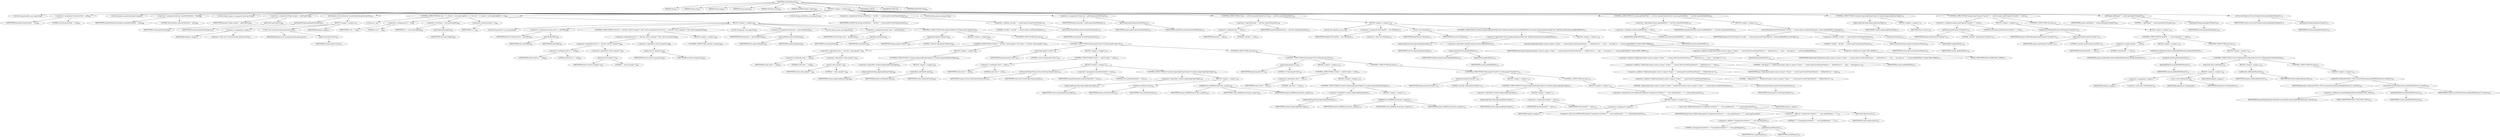 digraph "onStartElement" {  
"1330" [label = <(METHOD,onStartElement)<SUB>661</SUB>> ]
"1331" [label = <(PARAM,this)<SUB>661</SUB>> ]
"1332" [label = <(PARAM,String uri)<SUB>661</SUB>> ]
"1333" [label = <(PARAM,String tag)<SUB>661</SUB>> ]
"1334" [label = <(PARAM,String qname)<SUB>661</SUB>> ]
"1335" [label = <(PARAM,Attributes attrs)<SUB>662</SUB>> ]
"1336" [label = <(PARAM,AntXMLContext context)<SUB>663</SUB>> ]
"1337" [label = <(BLOCK,&lt;empty&gt;,&lt;empty&gt;)<SUB>664</SUB>> ]
"1338" [label = <(LOCAL,String baseDir: java.lang.String)> ]
"1339" [label = <(&lt;operator&gt;.assignment,String baseDir = null)<SUB>665</SUB>> ]
"1340" [label = <(IDENTIFIER,baseDir,String baseDir = null)<SUB>665</SUB>> ]
"1341" [label = <(LITERAL,null,String baseDir = null)<SUB>665</SUB>> ]
"1342" [label = <(LOCAL,boolean nameAttributeSet: boolean)> ]
"1343" [label = <(&lt;operator&gt;.assignment,boolean nameAttributeSet = false)<SUB>666</SUB>> ]
"1344" [label = <(IDENTIFIER,nameAttributeSet,boolean nameAttributeSet = false)<SUB>666</SUB>> ]
"1345" [label = <(LITERAL,false,boolean nameAttributeSet = false)<SUB>666</SUB>> ]
"1346" [label = <(LOCAL,Project project: org.apache.tools.ant.Project)> ]
"1347" [label = <(&lt;operator&gt;.assignment,Project project = getProject())<SUB>668</SUB>> ]
"1348" [label = <(IDENTIFIER,project,Project project = getProject())<SUB>668</SUB>> ]
"1349" [label = <(getProject,getProject())<SUB>668</SUB>> ]
"1350" [label = <(IDENTIFIER,context,getProject())<SUB>668</SUB>> ]
"1351" [label = <(setLocation,setLocation(new Location(context.getLocator())))<SUB>670</SUB>> ]
"1352" [label = <(getImplicitTarget,getImplicitTarget())<SUB>670</SUB>> ]
"1353" [label = <(IDENTIFIER,context,getImplicitTarget())<SUB>670</SUB>> ]
"1354" [label = <(BLOCK,&lt;empty&gt;,&lt;empty&gt;)<SUB>671</SUB>> ]
"1355" [label = <(&lt;operator&gt;.assignment,&lt;empty&gt;)> ]
"1356" [label = <(IDENTIFIER,$obj32,&lt;empty&gt;)> ]
"1357" [label = <(&lt;operator&gt;.alloc,new Location(context.getLocator()))<SUB>671</SUB>> ]
"1358" [label = <(&lt;init&gt;,new Location(context.getLocator()))<SUB>671</SUB>> ]
"1359" [label = <(IDENTIFIER,$obj32,new Location(context.getLocator()))> ]
"1360" [label = <(getLocator,getLocator())<SUB>671</SUB>> ]
"1361" [label = <(IDENTIFIER,context,getLocator())<SUB>671</SUB>> ]
"1362" [label = <(IDENTIFIER,$obj32,&lt;empty&gt;)> ]
"1363" [label = <(CONTROL_STRUCTURE,for (int i = 0; Some(i &lt; attrs.getLength()); i++),for (int i = 0; Some(i &lt; attrs.getLength()); i++))<SUB>684</SUB>> ]
"1364" [label = <(LOCAL,int i: int)> ]
"1365" [label = <(&lt;operator&gt;.assignment,int i = 0)<SUB>684</SUB>> ]
"1366" [label = <(IDENTIFIER,i,int i = 0)<SUB>684</SUB>> ]
"1367" [label = <(LITERAL,0,int i = 0)<SUB>684</SUB>> ]
"1368" [label = <(&lt;operator&gt;.lessThan,i &lt; attrs.getLength())<SUB>684</SUB>> ]
"1369" [label = <(IDENTIFIER,i,i &lt; attrs.getLength())<SUB>684</SUB>> ]
"1370" [label = <(getLength,getLength())<SUB>684</SUB>> ]
"1371" [label = <(IDENTIFIER,attrs,getLength())<SUB>684</SUB>> ]
"1372" [label = <(&lt;operator&gt;.postIncrement,i++)<SUB>684</SUB>> ]
"1373" [label = <(IDENTIFIER,i,i++)<SUB>684</SUB>> ]
"1374" [label = <(BLOCK,&lt;empty&gt;,&lt;empty&gt;)<SUB>684</SUB>> ]
"1375" [label = <(LOCAL,String attrUri: java.lang.String)> ]
"1376" [label = <(&lt;operator&gt;.assignment,String attrUri = getURI(i))<SUB>685</SUB>> ]
"1377" [label = <(IDENTIFIER,attrUri,String attrUri = getURI(i))<SUB>685</SUB>> ]
"1378" [label = <(getURI,getURI(i))<SUB>685</SUB>> ]
"1379" [label = <(IDENTIFIER,attrs,getURI(i))<SUB>685</SUB>> ]
"1380" [label = <(IDENTIFIER,i,getURI(i))<SUB>685</SUB>> ]
"1381" [label = <(CONTROL_STRUCTURE,if (attrUri != null &amp;&amp; !attrUri.equals(&quot;&quot;) &amp;&amp; !attrUri.equals(uri)),if (attrUri != null &amp;&amp; !attrUri.equals(&quot;&quot;) &amp;&amp; !attrUri.equals(uri)))<SUB>686</SUB>> ]
"1382" [label = <(&lt;operator&gt;.logicalAnd,attrUri != null &amp;&amp; !attrUri.equals(&quot;&quot;) &amp;&amp; !attrUri.equals(uri))<SUB>686</SUB>> ]
"1383" [label = <(&lt;operator&gt;.logicalAnd,attrUri != null &amp;&amp; !attrUri.equals(&quot;&quot;))<SUB>686</SUB>> ]
"1384" [label = <(&lt;operator&gt;.notEquals,attrUri != null)<SUB>686</SUB>> ]
"1385" [label = <(IDENTIFIER,attrUri,attrUri != null)<SUB>686</SUB>> ]
"1386" [label = <(LITERAL,null,attrUri != null)<SUB>686</SUB>> ]
"1387" [label = <(&lt;operator&gt;.logicalNot,!attrUri.equals(&quot;&quot;))<SUB>687</SUB>> ]
"1388" [label = <(equals,attrUri.equals(&quot;&quot;))<SUB>687</SUB>> ]
"1389" [label = <(IDENTIFIER,attrUri,attrUri.equals(&quot;&quot;))<SUB>687</SUB>> ]
"1390" [label = <(LITERAL,&quot;&quot;,attrUri.equals(&quot;&quot;))<SUB>687</SUB>> ]
"1391" [label = <(&lt;operator&gt;.logicalNot,!attrUri.equals(uri))<SUB>688</SUB>> ]
"1392" [label = <(equals,attrUri.equals(uri))<SUB>688</SUB>> ]
"1393" [label = <(IDENTIFIER,attrUri,attrUri.equals(uri))<SUB>688</SUB>> ]
"1394" [label = <(IDENTIFIER,uri,attrUri.equals(uri))<SUB>688</SUB>> ]
"1395" [label = <(BLOCK,&lt;empty&gt;,&lt;empty&gt;)<SUB>688</SUB>> ]
"1396" [label = <(CONTROL_STRUCTURE,continue;,continue;)<SUB>689</SUB>> ]
"1397" [label = <(LOCAL,String key: java.lang.String)> ]
"1398" [label = <(&lt;operator&gt;.assignment,String key = getLocalName(i))<SUB>691</SUB>> ]
"1399" [label = <(IDENTIFIER,key,String key = getLocalName(i))<SUB>691</SUB>> ]
"1400" [label = <(getLocalName,getLocalName(i))<SUB>691</SUB>> ]
"1401" [label = <(IDENTIFIER,attrs,getLocalName(i))<SUB>691</SUB>> ]
"1402" [label = <(IDENTIFIER,i,getLocalName(i))<SUB>691</SUB>> ]
"1403" [label = <(LOCAL,String value: java.lang.String)> ]
"1404" [label = <(&lt;operator&gt;.assignment,String value = getValue(i))<SUB>692</SUB>> ]
"1405" [label = <(IDENTIFIER,value,String value = getValue(i))<SUB>692</SUB>> ]
"1406" [label = <(getValue,getValue(i))<SUB>692</SUB>> ]
"1407" [label = <(IDENTIFIER,attrs,getValue(i))<SUB>692</SUB>> ]
"1408" [label = <(IDENTIFIER,i,getValue(i))<SUB>692</SUB>> ]
"1409" [label = <(CONTROL_STRUCTURE,if (key.equals(&quot;default&quot;)),if (key.equals(&quot;default&quot;)))<SUB>694</SUB>> ]
"1410" [label = <(equals,key.equals(&quot;default&quot;))<SUB>694</SUB>> ]
"1411" [label = <(IDENTIFIER,key,key.equals(&quot;default&quot;))<SUB>694</SUB>> ]
"1412" [label = <(LITERAL,&quot;default&quot;,key.equals(&quot;default&quot;))<SUB>694</SUB>> ]
"1413" [label = <(BLOCK,&lt;empty&gt;,&lt;empty&gt;)<SUB>694</SUB>> ]
"1414" [label = <(CONTROL_STRUCTURE,if (value != null &amp;&amp; !value.equals(&quot;&quot;)),if (value != null &amp;&amp; !value.equals(&quot;&quot;)))<SUB>695</SUB>> ]
"1415" [label = <(&lt;operator&gt;.logicalAnd,value != null &amp;&amp; !value.equals(&quot;&quot;))<SUB>695</SUB>> ]
"1416" [label = <(&lt;operator&gt;.notEquals,value != null)<SUB>695</SUB>> ]
"1417" [label = <(IDENTIFIER,value,value != null)<SUB>695</SUB>> ]
"1418" [label = <(LITERAL,null,value != null)<SUB>695</SUB>> ]
"1419" [label = <(&lt;operator&gt;.logicalNot,!value.equals(&quot;&quot;))<SUB>695</SUB>> ]
"1420" [label = <(equals,value.equals(&quot;&quot;))<SUB>695</SUB>> ]
"1421" [label = <(IDENTIFIER,value,value.equals(&quot;&quot;))<SUB>695</SUB>> ]
"1422" [label = <(LITERAL,&quot;&quot;,value.equals(&quot;&quot;))<SUB>695</SUB>> ]
"1423" [label = <(BLOCK,&lt;empty&gt;,&lt;empty&gt;)<SUB>695</SUB>> ]
"1424" [label = <(CONTROL_STRUCTURE,if (!context.isIgnoringProjectTag()),if (!context.isIgnoringProjectTag()))<SUB>696</SUB>> ]
"1425" [label = <(&lt;operator&gt;.logicalNot,!context.isIgnoringProjectTag())<SUB>696</SUB>> ]
"1426" [label = <(isIgnoringProjectTag,isIgnoringProjectTag())<SUB>696</SUB>> ]
"1427" [label = <(IDENTIFIER,context,isIgnoringProjectTag())<SUB>696</SUB>> ]
"1428" [label = <(BLOCK,&lt;empty&gt;,&lt;empty&gt;)<SUB>696</SUB>> ]
"1429" [label = <(setDefault,setDefault(value))<SUB>697</SUB>> ]
"1430" [label = <(IDENTIFIER,project,setDefault(value))<SUB>697</SUB>> ]
"1431" [label = <(IDENTIFIER,value,setDefault(value))<SUB>697</SUB>> ]
"1432" [label = <(CONTROL_STRUCTURE,else,else)<SUB>700</SUB>> ]
"1433" [label = <(CONTROL_STRUCTURE,if (key.equals(&quot;name&quot;)),if (key.equals(&quot;name&quot;)))<SUB>700</SUB>> ]
"1434" [label = <(equals,key.equals(&quot;name&quot;))<SUB>700</SUB>> ]
"1435" [label = <(IDENTIFIER,key,key.equals(&quot;name&quot;))<SUB>700</SUB>> ]
"1436" [label = <(LITERAL,&quot;name&quot;,key.equals(&quot;name&quot;))<SUB>700</SUB>> ]
"1437" [label = <(BLOCK,&lt;empty&gt;,&lt;empty&gt;)<SUB>700</SUB>> ]
"1438" [label = <(CONTROL_STRUCTURE,if (value != null),if (value != null))<SUB>701</SUB>> ]
"1439" [label = <(&lt;operator&gt;.notEquals,value != null)<SUB>701</SUB>> ]
"1440" [label = <(IDENTIFIER,value,value != null)<SUB>701</SUB>> ]
"1441" [label = <(LITERAL,null,value != null)<SUB>701</SUB>> ]
"1442" [label = <(BLOCK,&lt;empty&gt;,&lt;empty&gt;)<SUB>701</SUB>> ]
"1443" [label = <(setCurrentProjectName,setCurrentProjectName(value))<SUB>702</SUB>> ]
"1444" [label = <(IDENTIFIER,context,setCurrentProjectName(value))<SUB>702</SUB>> ]
"1445" [label = <(IDENTIFIER,value,setCurrentProjectName(value))<SUB>702</SUB>> ]
"1446" [label = <(&lt;operator&gt;.assignment,nameAttributeSet = true)<SUB>703</SUB>> ]
"1447" [label = <(IDENTIFIER,nameAttributeSet,nameAttributeSet = true)<SUB>703</SUB>> ]
"1448" [label = <(LITERAL,true,nameAttributeSet = true)<SUB>703</SUB>> ]
"1449" [label = <(CONTROL_STRUCTURE,if (!context.isIgnoringProjectTag()),if (!context.isIgnoringProjectTag()))<SUB>704</SUB>> ]
"1450" [label = <(&lt;operator&gt;.logicalNot,!context.isIgnoringProjectTag())<SUB>704</SUB>> ]
"1451" [label = <(isIgnoringProjectTag,isIgnoringProjectTag())<SUB>704</SUB>> ]
"1452" [label = <(IDENTIFIER,context,isIgnoringProjectTag())<SUB>704</SUB>> ]
"1453" [label = <(BLOCK,&lt;empty&gt;,&lt;empty&gt;)<SUB>704</SUB>> ]
"1454" [label = <(setName,setName(value))<SUB>705</SUB>> ]
"1455" [label = <(IDENTIFIER,project,setName(value))<SUB>705</SUB>> ]
"1456" [label = <(IDENTIFIER,value,setName(value))<SUB>705</SUB>> ]
"1457" [label = <(addReference,addReference(value, project))<SUB>706</SUB>> ]
"1458" [label = <(IDENTIFIER,project,addReference(value, project))<SUB>706</SUB>> ]
"1459" [label = <(IDENTIFIER,value,addReference(value, project))<SUB>706</SUB>> ]
"1460" [label = <(IDENTIFIER,project,addReference(value, project))<SUB>706</SUB>> ]
"1461" [label = <(CONTROL_STRUCTURE,else,else)<SUB>709</SUB>> ]
"1462" [label = <(CONTROL_STRUCTURE,if (key.equals(&quot;id&quot;)),if (key.equals(&quot;id&quot;)))<SUB>709</SUB>> ]
"1463" [label = <(equals,key.equals(&quot;id&quot;))<SUB>709</SUB>> ]
"1464" [label = <(IDENTIFIER,key,key.equals(&quot;id&quot;))<SUB>709</SUB>> ]
"1465" [label = <(LITERAL,&quot;id&quot;,key.equals(&quot;id&quot;))<SUB>709</SUB>> ]
"1466" [label = <(BLOCK,&lt;empty&gt;,&lt;empty&gt;)<SUB>709</SUB>> ]
"1467" [label = <(CONTROL_STRUCTURE,if (value != null),if (value != null))<SUB>710</SUB>> ]
"1468" [label = <(&lt;operator&gt;.notEquals,value != null)<SUB>710</SUB>> ]
"1469" [label = <(IDENTIFIER,value,value != null)<SUB>710</SUB>> ]
"1470" [label = <(LITERAL,null,value != null)<SUB>710</SUB>> ]
"1471" [label = <(BLOCK,&lt;empty&gt;,&lt;empty&gt;)<SUB>710</SUB>> ]
"1472" [label = <(CONTROL_STRUCTURE,if (!context.isIgnoringProjectTag()),if (!context.isIgnoringProjectTag()))<SUB>712</SUB>> ]
"1473" [label = <(&lt;operator&gt;.logicalNot,!context.isIgnoringProjectTag())<SUB>712</SUB>> ]
"1474" [label = <(isIgnoringProjectTag,isIgnoringProjectTag())<SUB>712</SUB>> ]
"1475" [label = <(IDENTIFIER,context,isIgnoringProjectTag())<SUB>712</SUB>> ]
"1476" [label = <(BLOCK,&lt;empty&gt;,&lt;empty&gt;)<SUB>712</SUB>> ]
"1477" [label = <(addReference,addReference(value, project))<SUB>713</SUB>> ]
"1478" [label = <(IDENTIFIER,project,addReference(value, project))<SUB>713</SUB>> ]
"1479" [label = <(IDENTIFIER,value,addReference(value, project))<SUB>713</SUB>> ]
"1480" [label = <(IDENTIFIER,project,addReference(value, project))<SUB>713</SUB>> ]
"1481" [label = <(CONTROL_STRUCTURE,else,else)<SUB>716</SUB>> ]
"1482" [label = <(CONTROL_STRUCTURE,if (key.equals(&quot;basedir&quot;)),if (key.equals(&quot;basedir&quot;)))<SUB>716</SUB>> ]
"1483" [label = <(equals,key.equals(&quot;basedir&quot;))<SUB>716</SUB>> ]
"1484" [label = <(IDENTIFIER,key,key.equals(&quot;basedir&quot;))<SUB>716</SUB>> ]
"1485" [label = <(LITERAL,&quot;basedir&quot;,key.equals(&quot;basedir&quot;))<SUB>716</SUB>> ]
"1486" [label = <(BLOCK,&lt;empty&gt;,&lt;empty&gt;)<SUB>716</SUB>> ]
"1487" [label = <(CONTROL_STRUCTURE,if (!context.isIgnoringProjectTag()),if (!context.isIgnoringProjectTag()))<SUB>717</SUB>> ]
"1488" [label = <(&lt;operator&gt;.logicalNot,!context.isIgnoringProjectTag())<SUB>717</SUB>> ]
"1489" [label = <(isIgnoringProjectTag,isIgnoringProjectTag())<SUB>717</SUB>> ]
"1490" [label = <(IDENTIFIER,context,isIgnoringProjectTag())<SUB>717</SUB>> ]
"1491" [label = <(BLOCK,&lt;empty&gt;,&lt;empty&gt;)<SUB>717</SUB>> ]
"1492" [label = <(&lt;operator&gt;.assignment,baseDir = value)<SUB>718</SUB>> ]
"1493" [label = <(IDENTIFIER,baseDir,baseDir = value)<SUB>718</SUB>> ]
"1494" [label = <(IDENTIFIER,value,baseDir = value)<SUB>718</SUB>> ]
"1495" [label = <(CONTROL_STRUCTURE,else,else)<SUB>720</SUB>> ]
"1496" [label = <(BLOCK,&lt;empty&gt;,&lt;empty&gt;)<SUB>720</SUB>> ]
"1497" [label = <(&lt;operator&gt;.throw,throw new SAXParseException(&quot;Unexpected attribute \&quot;&quot; + attrs.getQName(i) + &quot;\&quot;&quot;, context.getLocator());)<SUB>722</SUB>> ]
"1498" [label = <(BLOCK,&lt;empty&gt;,&lt;empty&gt;)<SUB>722</SUB>> ]
"1499" [label = <(&lt;operator&gt;.assignment,&lt;empty&gt;)> ]
"1500" [label = <(IDENTIFIER,$obj33,&lt;empty&gt;)> ]
"1501" [label = <(&lt;operator&gt;.alloc,new SAXParseException(&quot;Unexpected attribute \&quot;&quot; + attrs.getQName(i) + &quot;\&quot;&quot;, context.getLocator()))<SUB>722</SUB>> ]
"1502" [label = <(&lt;init&gt;,new SAXParseException(&quot;Unexpected attribute \&quot;&quot; + attrs.getQName(i) + &quot;\&quot;&quot;, context.getLocator()))<SUB>722</SUB>> ]
"1503" [label = <(IDENTIFIER,$obj33,new SAXParseException(&quot;Unexpected attribute \&quot;&quot; + attrs.getQName(i) + &quot;\&quot;&quot;, context.getLocator()))> ]
"1504" [label = <(&lt;operator&gt;.addition,&quot;Unexpected attribute \&quot;&quot; + attrs.getQName(i) + &quot;\&quot;&quot;)<SUB>722</SUB>> ]
"1505" [label = <(&lt;operator&gt;.addition,&quot;Unexpected attribute \&quot;&quot; + attrs.getQName(i))<SUB>722</SUB>> ]
"1506" [label = <(LITERAL,&quot;Unexpected attribute \&quot;&quot;,&quot;Unexpected attribute \&quot;&quot; + attrs.getQName(i))<SUB>722</SUB>> ]
"1507" [label = <(getQName,getQName(i))<SUB>723</SUB>> ]
"1508" [label = <(IDENTIFIER,attrs,getQName(i))<SUB>723</SUB>> ]
"1509" [label = <(IDENTIFIER,i,getQName(i))<SUB>723</SUB>> ]
"1510" [label = <(LITERAL,&quot;\&quot;&quot;,&quot;Unexpected attribute \&quot;&quot; + attrs.getQName(i) + &quot;\&quot;&quot;)<SUB>723</SUB>> ]
"1511" [label = <(getLocator,getLocator())<SUB>723</SUB>> ]
"1512" [label = <(IDENTIFIER,context,getLocator())<SUB>723</SUB>> ]
"1513" [label = <(IDENTIFIER,$obj33,&lt;empty&gt;)> ]
"1514" [label = <(LOCAL,String antFileProp: java.lang.String)> ]
"1515" [label = <(&lt;operator&gt;.assignment,String antFileProp = &quot;ant.file.&quot; + context.getCurrentProjectName())<SUB>728</SUB>> ]
"1516" [label = <(IDENTIFIER,antFileProp,String antFileProp = &quot;ant.file.&quot; + context.getCurrentProjectName())<SUB>728</SUB>> ]
"1517" [label = <(&lt;operator&gt;.addition,&quot;ant.file.&quot; + context.getCurrentProjectName())<SUB>728</SUB>> ]
"1518" [label = <(LITERAL,&quot;ant.file.&quot;,&quot;ant.file.&quot; + context.getCurrentProjectName())<SUB>728</SUB>> ]
"1519" [label = <(getCurrentProjectName,getCurrentProjectName())<SUB>728</SUB>> ]
"1520" [label = <(IDENTIFIER,context,getCurrentProjectName())<SUB>728</SUB>> ]
"1521" [label = <(LOCAL,String dup: java.lang.String)> ]
"1522" [label = <(&lt;operator&gt;.assignment,String dup = getProperty(antFileProp))<SUB>729</SUB>> ]
"1523" [label = <(IDENTIFIER,dup,String dup = getProperty(antFileProp))<SUB>729</SUB>> ]
"1524" [label = <(getProperty,getProperty(antFileProp))<SUB>729</SUB>> ]
"1525" [label = <(IDENTIFIER,project,getProperty(antFileProp))<SUB>729</SUB>> ]
"1526" [label = <(IDENTIFIER,antFileProp,getProperty(antFileProp))<SUB>729</SUB>> ]
"1527" [label = <(CONTROL_STRUCTURE,if (dup != null &amp;&amp; nameAttributeSet),if (dup != null &amp;&amp; nameAttributeSet))<SUB>730</SUB>> ]
"1528" [label = <(&lt;operator&gt;.logicalAnd,dup != null &amp;&amp; nameAttributeSet)<SUB>730</SUB>> ]
"1529" [label = <(&lt;operator&gt;.notEquals,dup != null)<SUB>730</SUB>> ]
"1530" [label = <(IDENTIFIER,dup,dup != null)<SUB>730</SUB>> ]
"1531" [label = <(LITERAL,null,dup != null)<SUB>730</SUB>> ]
"1532" [label = <(IDENTIFIER,nameAttributeSet,dup != null &amp;&amp; nameAttributeSet)<SUB>730</SUB>> ]
"1533" [label = <(BLOCK,&lt;empty&gt;,&lt;empty&gt;)<SUB>730</SUB>> ]
"88" [label = <(LOCAL,File dupFile: java.io.File)> ]
"1534" [label = <(&lt;operator&gt;.assignment,File dupFile = new File(dup))<SUB>731</SUB>> ]
"1535" [label = <(IDENTIFIER,dupFile,File dupFile = new File(dup))<SUB>731</SUB>> ]
"1536" [label = <(&lt;operator&gt;.alloc,new File(dup))<SUB>731</SUB>> ]
"1537" [label = <(&lt;init&gt;,new File(dup))<SUB>731</SUB>> ]
"87" [label = <(IDENTIFIER,dupFile,new File(dup))<SUB>731</SUB>> ]
"1538" [label = <(IDENTIFIER,dup,new File(dup))<SUB>731</SUB>> ]
"1539" [label = <(CONTROL_STRUCTURE,if (context.isIgnoringProjectTag() &amp;&amp; !dupFile.equals(context.getBuildFile())),if (context.isIgnoringProjectTag() &amp;&amp; !dupFile.equals(context.getBuildFile())))<SUB>732</SUB>> ]
"1540" [label = <(&lt;operator&gt;.logicalAnd,context.isIgnoringProjectTag() &amp;&amp; !dupFile.equals(context.getBuildFile()))<SUB>732</SUB>> ]
"1541" [label = <(isIgnoringProjectTag,isIgnoringProjectTag())<SUB>732</SUB>> ]
"1542" [label = <(IDENTIFIER,context,isIgnoringProjectTag())<SUB>732</SUB>> ]
"1543" [label = <(&lt;operator&gt;.logicalNot,!dupFile.equals(context.getBuildFile()))<SUB>733</SUB>> ]
"1544" [label = <(equals,equals(context.getBuildFile()))<SUB>733</SUB>> ]
"1545" [label = <(IDENTIFIER,dupFile,equals(context.getBuildFile()))<SUB>733</SUB>> ]
"1546" [label = <(getBuildFile,getBuildFile())<SUB>733</SUB>> ]
"1547" [label = <(IDENTIFIER,context,getBuildFile())<SUB>733</SUB>> ]
"1548" [label = <(BLOCK,&lt;empty&gt;,&lt;empty&gt;)<SUB>733</SUB>> ]
"1549" [label = <(log,log(&quot;Duplicated project name in import. Project &quot; + context.getCurrentProjectName() + &quot; defined first in &quot; + dup + &quot; and again in &quot; + context.getBuildFile(), Project.MSG_WARN))<SUB>734</SUB>> ]
"1550" [label = <(IDENTIFIER,project,log(&quot;Duplicated project name in import. Project &quot; + context.getCurrentProjectName() + &quot; defined first in &quot; + dup + &quot; and again in &quot; + context.getBuildFile(), Project.MSG_WARN))<SUB>734</SUB>> ]
"1551" [label = <(&lt;operator&gt;.addition,&quot;Duplicated project name in import. Project &quot; + context.getCurrentProjectName() + &quot; defined first in &quot; + dup + &quot; and again in &quot; + context.getBuildFile())<SUB>734</SUB>> ]
"1552" [label = <(&lt;operator&gt;.addition,&quot;Duplicated project name in import. Project &quot; + context.getCurrentProjectName() + &quot; defined first in &quot; + dup + &quot; and again in &quot;)<SUB>734</SUB>> ]
"1553" [label = <(&lt;operator&gt;.addition,&quot;Duplicated project name in import. Project &quot; + context.getCurrentProjectName() + &quot; defined first in &quot; + dup)<SUB>734</SUB>> ]
"1554" [label = <(&lt;operator&gt;.addition,&quot;Duplicated project name in import. Project &quot; + context.getCurrentProjectName() + &quot; defined first in &quot;)<SUB>734</SUB>> ]
"1555" [label = <(&lt;operator&gt;.addition,&quot;Duplicated project name in import. Project &quot; + context.getCurrentProjectName())<SUB>734</SUB>> ]
"1556" [label = <(LITERAL,&quot;Duplicated project name in import. Project &quot;,&quot;Duplicated project name in import. Project &quot; + context.getCurrentProjectName())<SUB>734</SUB>> ]
"1557" [label = <(getCurrentProjectName,getCurrentProjectName())<SUB>735</SUB>> ]
"1558" [label = <(IDENTIFIER,context,getCurrentProjectName())<SUB>735</SUB>> ]
"1559" [label = <(LITERAL,&quot; defined first in &quot;,&quot;Duplicated project name in import. Project &quot; + context.getCurrentProjectName() + &quot; defined first in &quot;)<SUB>735</SUB>> ]
"1560" [label = <(IDENTIFIER,dup,&quot;Duplicated project name in import. Project &quot; + context.getCurrentProjectName() + &quot; defined first in &quot; + dup)<SUB>736</SUB>> ]
"1561" [label = <(LITERAL,&quot; and again in &quot;,&quot;Duplicated project name in import. Project &quot; + context.getCurrentProjectName() + &quot; defined first in &quot; + dup + &quot; and again in &quot;)<SUB>736</SUB>> ]
"1562" [label = <(getBuildFile,getBuildFile())<SUB>736</SUB>> ]
"1563" [label = <(IDENTIFIER,context,getBuildFile())<SUB>736</SUB>> ]
"1564" [label = <(&lt;operator&gt;.fieldAccess,Project.MSG_WARN)<SUB>737</SUB>> ]
"1565" [label = <(IDENTIFIER,Project,log(&quot;Duplicated project name in import. Project &quot; + context.getCurrentProjectName() + &quot; defined first in &quot; + dup + &quot; and again in &quot; + context.getBuildFile(), Project.MSG_WARN))<SUB>737</SUB>> ]
"1566" [label = <(FIELD_IDENTIFIER,MSG_WARN,MSG_WARN)<SUB>737</SUB>> ]
"1567" [label = <(CONTROL_STRUCTURE,if (context.getBuildFile() != null &amp;&amp; nameAttributeSet),if (context.getBuildFile() != null &amp;&amp; nameAttributeSet))<SUB>741</SUB>> ]
"1568" [label = <(&lt;operator&gt;.logicalAnd,context.getBuildFile() != null &amp;&amp; nameAttributeSet)<SUB>741</SUB>> ]
"1569" [label = <(&lt;operator&gt;.notEquals,context.getBuildFile() != null)<SUB>741</SUB>> ]
"1570" [label = <(getBuildFile,getBuildFile())<SUB>741</SUB>> ]
"1571" [label = <(IDENTIFIER,context,getBuildFile())<SUB>741</SUB>> ]
"1572" [label = <(LITERAL,null,context.getBuildFile() != null)<SUB>741</SUB>> ]
"1573" [label = <(IDENTIFIER,nameAttributeSet,context.getBuildFile() != null &amp;&amp; nameAttributeSet)<SUB>741</SUB>> ]
"1574" [label = <(BLOCK,&lt;empty&gt;,&lt;empty&gt;)<SUB>741</SUB>> ]
"1575" [label = <(setUserProperty,setUserProperty(&quot;ant.file.&quot; + context.getCurrentProjectName(), context.getBuildFile().toString()))<SUB>742</SUB>> ]
"1576" [label = <(IDENTIFIER,project,setUserProperty(&quot;ant.file.&quot; + context.getCurrentProjectName(), context.getBuildFile().toString()))<SUB>742</SUB>> ]
"1577" [label = <(&lt;operator&gt;.addition,&quot;ant.file.&quot; + context.getCurrentProjectName())<SUB>742</SUB>> ]
"1578" [label = <(LITERAL,&quot;ant.file.&quot;,&quot;ant.file.&quot; + context.getCurrentProjectName())<SUB>742</SUB>> ]
"1579" [label = <(getCurrentProjectName,getCurrentProjectName())<SUB>743</SUB>> ]
"1580" [label = <(IDENTIFIER,context,getCurrentProjectName())<SUB>743</SUB>> ]
"1581" [label = <(toString,toString())<SUB>744</SUB>> ]
"1582" [label = <(getBuildFile,getBuildFile())<SUB>744</SUB>> ]
"1583" [label = <(IDENTIFIER,context,getBuildFile())<SUB>744</SUB>> ]
"1584" [label = <(CONTROL_STRUCTURE,if (context.isIgnoringProjectTag()),if (context.isIgnoringProjectTag()))<SUB>747</SUB>> ]
"1585" [label = <(isIgnoringProjectTag,isIgnoringProjectTag())<SUB>747</SUB>> ]
"1586" [label = <(IDENTIFIER,context,isIgnoringProjectTag())<SUB>747</SUB>> ]
"1587" [label = <(BLOCK,&lt;empty&gt;,&lt;empty&gt;)<SUB>747</SUB>> ]
"1588" [label = <(RETURN,return;,return;)<SUB>749</SUB>> ]
"1589" [label = <(CONTROL_STRUCTURE,if (project.getProperty(&quot;basedir&quot;) != null),if (project.getProperty(&quot;basedir&quot;) != null))<SUB>752</SUB>> ]
"1590" [label = <(&lt;operator&gt;.notEquals,project.getProperty(&quot;basedir&quot;) != null)<SUB>752</SUB>> ]
"1591" [label = <(getProperty,getProperty(&quot;basedir&quot;))<SUB>752</SUB>> ]
"1592" [label = <(IDENTIFIER,project,getProperty(&quot;basedir&quot;))<SUB>752</SUB>> ]
"1593" [label = <(LITERAL,&quot;basedir&quot;,getProperty(&quot;basedir&quot;))<SUB>752</SUB>> ]
"1594" [label = <(LITERAL,null,project.getProperty(&quot;basedir&quot;) != null)<SUB>752</SUB>> ]
"1595" [label = <(BLOCK,&lt;empty&gt;,&lt;empty&gt;)<SUB>752</SUB>> ]
"1596" [label = <(setBasedir,setBasedir(project.getProperty(&quot;basedir&quot;)))<SUB>753</SUB>> ]
"1597" [label = <(IDENTIFIER,project,setBasedir(project.getProperty(&quot;basedir&quot;)))<SUB>753</SUB>> ]
"1598" [label = <(getProperty,getProperty(&quot;basedir&quot;))<SUB>753</SUB>> ]
"1599" [label = <(IDENTIFIER,project,getProperty(&quot;basedir&quot;))<SUB>753</SUB>> ]
"1600" [label = <(LITERAL,&quot;basedir&quot;,getProperty(&quot;basedir&quot;))<SUB>753</SUB>> ]
"1601" [label = <(CONTROL_STRUCTURE,else,else)<SUB>754</SUB>> ]
"1602" [label = <(BLOCK,&lt;empty&gt;,&lt;empty&gt;)<SUB>754</SUB>> ]
"1603" [label = <(CONTROL_STRUCTURE,if (baseDir == null),if (baseDir == null))<SUB>756</SUB>> ]
"1604" [label = <(&lt;operator&gt;.equals,baseDir == null)<SUB>756</SUB>> ]
"1605" [label = <(IDENTIFIER,baseDir,baseDir == null)<SUB>756</SUB>> ]
"1606" [label = <(LITERAL,null,baseDir == null)<SUB>756</SUB>> ]
"1607" [label = <(BLOCK,&lt;empty&gt;,&lt;empty&gt;)<SUB>756</SUB>> ]
"1608" [label = <(setBasedir,setBasedir(context.getBuildFileParent().getAbsolutePath()))<SUB>757</SUB>> ]
"1609" [label = <(IDENTIFIER,project,setBasedir(context.getBuildFileParent().getAbsolutePath()))<SUB>757</SUB>> ]
"1610" [label = <(getAbsolutePath,getAbsolutePath())<SUB>757</SUB>> ]
"1611" [label = <(getBuildFileParent,getBuildFileParent())<SUB>757</SUB>> ]
"1612" [label = <(IDENTIFIER,context,getBuildFileParent())<SUB>757</SUB>> ]
"1613" [label = <(CONTROL_STRUCTURE,else,else)<SUB>758</SUB>> ]
"1614" [label = <(BLOCK,&lt;empty&gt;,&lt;empty&gt;)<SUB>758</SUB>> ]
"1615" [label = <(CONTROL_STRUCTURE,if ((new File(baseDir)).isAbsolute()),if ((new File(baseDir)).isAbsolute()))<SUB>760</SUB>> ]
"1616" [label = <(isAbsolute,this.isAbsolute())<SUB>760</SUB>> ]
"1617" [label = <(BLOCK,&lt;empty&gt;,&lt;empty&gt;)<SUB>760</SUB>> ]
"1618" [label = <(&lt;operator&gt;.assignment,&lt;empty&gt;)> ]
"1619" [label = <(IDENTIFIER,$obj35,&lt;empty&gt;)> ]
"1620" [label = <(&lt;operator&gt;.alloc,new File(baseDir))<SUB>760</SUB>> ]
"1621" [label = <(&lt;init&gt;,new File(baseDir))<SUB>760</SUB>> ]
"1622" [label = <(IDENTIFIER,$obj35,new File(baseDir))> ]
"1623" [label = <(IDENTIFIER,baseDir,new File(baseDir))<SUB>760</SUB>> ]
"1624" [label = <(IDENTIFIER,$obj35,&lt;empty&gt;)> ]
"1625" [label = <(BLOCK,&lt;empty&gt;,&lt;empty&gt;)<SUB>760</SUB>> ]
"1626" [label = <(setBasedir,setBasedir(baseDir))<SUB>761</SUB>> ]
"1627" [label = <(IDENTIFIER,project,setBasedir(baseDir))<SUB>761</SUB>> ]
"1628" [label = <(IDENTIFIER,baseDir,setBasedir(baseDir))<SUB>761</SUB>> ]
"1629" [label = <(CONTROL_STRUCTURE,else,else)<SUB>762</SUB>> ]
"1630" [label = <(BLOCK,&lt;empty&gt;,&lt;empty&gt;)<SUB>762</SUB>> ]
"1631" [label = <(setBaseDir,setBaseDir(FILE_UTILS.resolveFile(context.getBuildFileParent(), baseDir)))<SUB>763</SUB>> ]
"1632" [label = <(IDENTIFIER,project,setBaseDir(FILE_UTILS.resolveFile(context.getBuildFileParent(), baseDir)))<SUB>763</SUB>> ]
"1633" [label = <(resolveFile,resolveFile(context.getBuildFileParent(), baseDir))<SUB>763</SUB>> ]
"1634" [label = <(&lt;operator&gt;.fieldAccess,ProjectHelper2$ProjectHandler.FILE_UTILS)<SUB>763</SUB>> ]
"1635" [label = <(IDENTIFIER,ProjectHelper2$ProjectHandler,resolveFile(context.getBuildFileParent(), baseDir))<SUB>763</SUB>> ]
"1636" [label = <(FIELD_IDENTIFIER,FILE_UTILS,FILE_UTILS)<SUB>763</SUB>> ]
"1637" [label = <(getBuildFileParent,getBuildFileParent())<SUB>764</SUB>> ]
"1638" [label = <(IDENTIFIER,context,getBuildFileParent())<SUB>764</SUB>> ]
"1639" [label = <(IDENTIFIER,baseDir,resolveFile(context.getBuildFileParent(), baseDir))<SUB>764</SUB>> ]
"1640" [label = <(addTarget,addTarget(&quot;&quot;, context.getImplicitTarget()))<SUB>769</SUB>> ]
"1641" [label = <(IDENTIFIER,project,addTarget(&quot;&quot;, context.getImplicitTarget()))<SUB>769</SUB>> ]
"1642" [label = <(LITERAL,&quot;&quot;,addTarget(&quot;&quot;, context.getImplicitTarget()))<SUB>769</SUB>> ]
"1643" [label = <(getImplicitTarget,getImplicitTarget())<SUB>769</SUB>> ]
"1644" [label = <(IDENTIFIER,context,getImplicitTarget())<SUB>769</SUB>> ]
"1645" [label = <(setCurrentTarget,setCurrentTarget(context.getImplicitTarget()))<SUB>770</SUB>> ]
"1646" [label = <(IDENTIFIER,context,setCurrentTarget(context.getImplicitTarget()))<SUB>770</SUB>> ]
"1647" [label = <(getImplicitTarget,getImplicitTarget())<SUB>770</SUB>> ]
"1648" [label = <(IDENTIFIER,context,getImplicitTarget())<SUB>770</SUB>> ]
"1649" [label = <(MODIFIER,PUBLIC)> ]
"1650" [label = <(MODIFIER,VIRTUAL)> ]
"1651" [label = <(METHOD_RETURN,void)<SUB>661</SUB>> ]
  "1330" -> "1331" 
  "1330" -> "1332" 
  "1330" -> "1333" 
  "1330" -> "1334" 
  "1330" -> "1335" 
  "1330" -> "1336" 
  "1330" -> "1337" 
  "1330" -> "1649" 
  "1330" -> "1650" 
  "1330" -> "1651" 
  "1337" -> "1338" 
  "1337" -> "1339" 
  "1337" -> "1342" 
  "1337" -> "1343" 
  "1337" -> "1346" 
  "1337" -> "1347" 
  "1337" -> "1351" 
  "1337" -> "1363" 
  "1337" -> "1514" 
  "1337" -> "1515" 
  "1337" -> "1521" 
  "1337" -> "1522" 
  "1337" -> "1527" 
  "1337" -> "1567" 
  "1337" -> "1584" 
  "1337" -> "1589" 
  "1337" -> "1640" 
  "1337" -> "1645" 
  "1339" -> "1340" 
  "1339" -> "1341" 
  "1343" -> "1344" 
  "1343" -> "1345" 
  "1347" -> "1348" 
  "1347" -> "1349" 
  "1349" -> "1350" 
  "1351" -> "1352" 
  "1351" -> "1354" 
  "1352" -> "1353" 
  "1354" -> "1355" 
  "1354" -> "1358" 
  "1354" -> "1362" 
  "1355" -> "1356" 
  "1355" -> "1357" 
  "1358" -> "1359" 
  "1358" -> "1360" 
  "1360" -> "1361" 
  "1363" -> "1364" 
  "1363" -> "1365" 
  "1363" -> "1368" 
  "1363" -> "1372" 
  "1363" -> "1374" 
  "1365" -> "1366" 
  "1365" -> "1367" 
  "1368" -> "1369" 
  "1368" -> "1370" 
  "1370" -> "1371" 
  "1372" -> "1373" 
  "1374" -> "1375" 
  "1374" -> "1376" 
  "1374" -> "1381" 
  "1374" -> "1397" 
  "1374" -> "1398" 
  "1374" -> "1403" 
  "1374" -> "1404" 
  "1374" -> "1409" 
  "1376" -> "1377" 
  "1376" -> "1378" 
  "1378" -> "1379" 
  "1378" -> "1380" 
  "1381" -> "1382" 
  "1381" -> "1395" 
  "1382" -> "1383" 
  "1382" -> "1391" 
  "1383" -> "1384" 
  "1383" -> "1387" 
  "1384" -> "1385" 
  "1384" -> "1386" 
  "1387" -> "1388" 
  "1388" -> "1389" 
  "1388" -> "1390" 
  "1391" -> "1392" 
  "1392" -> "1393" 
  "1392" -> "1394" 
  "1395" -> "1396" 
  "1398" -> "1399" 
  "1398" -> "1400" 
  "1400" -> "1401" 
  "1400" -> "1402" 
  "1404" -> "1405" 
  "1404" -> "1406" 
  "1406" -> "1407" 
  "1406" -> "1408" 
  "1409" -> "1410" 
  "1409" -> "1413" 
  "1409" -> "1432" 
  "1410" -> "1411" 
  "1410" -> "1412" 
  "1413" -> "1414" 
  "1414" -> "1415" 
  "1414" -> "1423" 
  "1415" -> "1416" 
  "1415" -> "1419" 
  "1416" -> "1417" 
  "1416" -> "1418" 
  "1419" -> "1420" 
  "1420" -> "1421" 
  "1420" -> "1422" 
  "1423" -> "1424" 
  "1424" -> "1425" 
  "1424" -> "1428" 
  "1425" -> "1426" 
  "1426" -> "1427" 
  "1428" -> "1429" 
  "1429" -> "1430" 
  "1429" -> "1431" 
  "1432" -> "1433" 
  "1433" -> "1434" 
  "1433" -> "1437" 
  "1433" -> "1461" 
  "1434" -> "1435" 
  "1434" -> "1436" 
  "1437" -> "1438" 
  "1438" -> "1439" 
  "1438" -> "1442" 
  "1439" -> "1440" 
  "1439" -> "1441" 
  "1442" -> "1443" 
  "1442" -> "1446" 
  "1442" -> "1449" 
  "1443" -> "1444" 
  "1443" -> "1445" 
  "1446" -> "1447" 
  "1446" -> "1448" 
  "1449" -> "1450" 
  "1449" -> "1453" 
  "1450" -> "1451" 
  "1451" -> "1452" 
  "1453" -> "1454" 
  "1453" -> "1457" 
  "1454" -> "1455" 
  "1454" -> "1456" 
  "1457" -> "1458" 
  "1457" -> "1459" 
  "1457" -> "1460" 
  "1461" -> "1462" 
  "1462" -> "1463" 
  "1462" -> "1466" 
  "1462" -> "1481" 
  "1463" -> "1464" 
  "1463" -> "1465" 
  "1466" -> "1467" 
  "1467" -> "1468" 
  "1467" -> "1471" 
  "1468" -> "1469" 
  "1468" -> "1470" 
  "1471" -> "1472" 
  "1472" -> "1473" 
  "1472" -> "1476" 
  "1473" -> "1474" 
  "1474" -> "1475" 
  "1476" -> "1477" 
  "1477" -> "1478" 
  "1477" -> "1479" 
  "1477" -> "1480" 
  "1481" -> "1482" 
  "1482" -> "1483" 
  "1482" -> "1486" 
  "1482" -> "1495" 
  "1483" -> "1484" 
  "1483" -> "1485" 
  "1486" -> "1487" 
  "1487" -> "1488" 
  "1487" -> "1491" 
  "1488" -> "1489" 
  "1489" -> "1490" 
  "1491" -> "1492" 
  "1492" -> "1493" 
  "1492" -> "1494" 
  "1495" -> "1496" 
  "1496" -> "1497" 
  "1497" -> "1498" 
  "1498" -> "1499" 
  "1498" -> "1502" 
  "1498" -> "1513" 
  "1499" -> "1500" 
  "1499" -> "1501" 
  "1502" -> "1503" 
  "1502" -> "1504" 
  "1502" -> "1511" 
  "1504" -> "1505" 
  "1504" -> "1510" 
  "1505" -> "1506" 
  "1505" -> "1507" 
  "1507" -> "1508" 
  "1507" -> "1509" 
  "1511" -> "1512" 
  "1515" -> "1516" 
  "1515" -> "1517" 
  "1517" -> "1518" 
  "1517" -> "1519" 
  "1519" -> "1520" 
  "1522" -> "1523" 
  "1522" -> "1524" 
  "1524" -> "1525" 
  "1524" -> "1526" 
  "1527" -> "1528" 
  "1527" -> "1533" 
  "1528" -> "1529" 
  "1528" -> "1532" 
  "1529" -> "1530" 
  "1529" -> "1531" 
  "1533" -> "88" 
  "1533" -> "1534" 
  "1533" -> "1537" 
  "1533" -> "1539" 
  "1534" -> "1535" 
  "1534" -> "1536" 
  "1537" -> "87" 
  "1537" -> "1538" 
  "1539" -> "1540" 
  "1539" -> "1548" 
  "1540" -> "1541" 
  "1540" -> "1543" 
  "1541" -> "1542" 
  "1543" -> "1544" 
  "1544" -> "1545" 
  "1544" -> "1546" 
  "1546" -> "1547" 
  "1548" -> "1549" 
  "1549" -> "1550" 
  "1549" -> "1551" 
  "1549" -> "1564" 
  "1551" -> "1552" 
  "1551" -> "1562" 
  "1552" -> "1553" 
  "1552" -> "1561" 
  "1553" -> "1554" 
  "1553" -> "1560" 
  "1554" -> "1555" 
  "1554" -> "1559" 
  "1555" -> "1556" 
  "1555" -> "1557" 
  "1557" -> "1558" 
  "1562" -> "1563" 
  "1564" -> "1565" 
  "1564" -> "1566" 
  "1567" -> "1568" 
  "1567" -> "1574" 
  "1568" -> "1569" 
  "1568" -> "1573" 
  "1569" -> "1570" 
  "1569" -> "1572" 
  "1570" -> "1571" 
  "1574" -> "1575" 
  "1575" -> "1576" 
  "1575" -> "1577" 
  "1575" -> "1581" 
  "1577" -> "1578" 
  "1577" -> "1579" 
  "1579" -> "1580" 
  "1581" -> "1582" 
  "1582" -> "1583" 
  "1584" -> "1585" 
  "1584" -> "1587" 
  "1585" -> "1586" 
  "1587" -> "1588" 
  "1589" -> "1590" 
  "1589" -> "1595" 
  "1589" -> "1601" 
  "1590" -> "1591" 
  "1590" -> "1594" 
  "1591" -> "1592" 
  "1591" -> "1593" 
  "1595" -> "1596" 
  "1596" -> "1597" 
  "1596" -> "1598" 
  "1598" -> "1599" 
  "1598" -> "1600" 
  "1601" -> "1602" 
  "1602" -> "1603" 
  "1603" -> "1604" 
  "1603" -> "1607" 
  "1603" -> "1613" 
  "1604" -> "1605" 
  "1604" -> "1606" 
  "1607" -> "1608" 
  "1608" -> "1609" 
  "1608" -> "1610" 
  "1610" -> "1611" 
  "1611" -> "1612" 
  "1613" -> "1614" 
  "1614" -> "1615" 
  "1615" -> "1616" 
  "1615" -> "1625" 
  "1615" -> "1629" 
  "1616" -> "1617" 
  "1617" -> "1618" 
  "1617" -> "1621" 
  "1617" -> "1624" 
  "1618" -> "1619" 
  "1618" -> "1620" 
  "1621" -> "1622" 
  "1621" -> "1623" 
  "1625" -> "1626" 
  "1626" -> "1627" 
  "1626" -> "1628" 
  "1629" -> "1630" 
  "1630" -> "1631" 
  "1631" -> "1632" 
  "1631" -> "1633" 
  "1633" -> "1634" 
  "1633" -> "1637" 
  "1633" -> "1639" 
  "1634" -> "1635" 
  "1634" -> "1636" 
  "1637" -> "1638" 
  "1640" -> "1641" 
  "1640" -> "1642" 
  "1640" -> "1643" 
  "1643" -> "1644" 
  "1645" -> "1646" 
  "1645" -> "1647" 
  "1647" -> "1648" 
}
